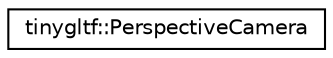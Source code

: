 digraph "Graphical Class Hierarchy"
{
  edge [fontname="Helvetica",fontsize="10",labelfontname="Helvetica",labelfontsize="10"];
  node [fontname="Helvetica",fontsize="10",shape=record];
  rankdir="LR";
  Node0 [label="tinygltf::PerspectiveCamera",height=0.2,width=0.4,color="black", fillcolor="white", style="filled",URL="$structtinygltf_1_1PerspectiveCamera.html"];
}
